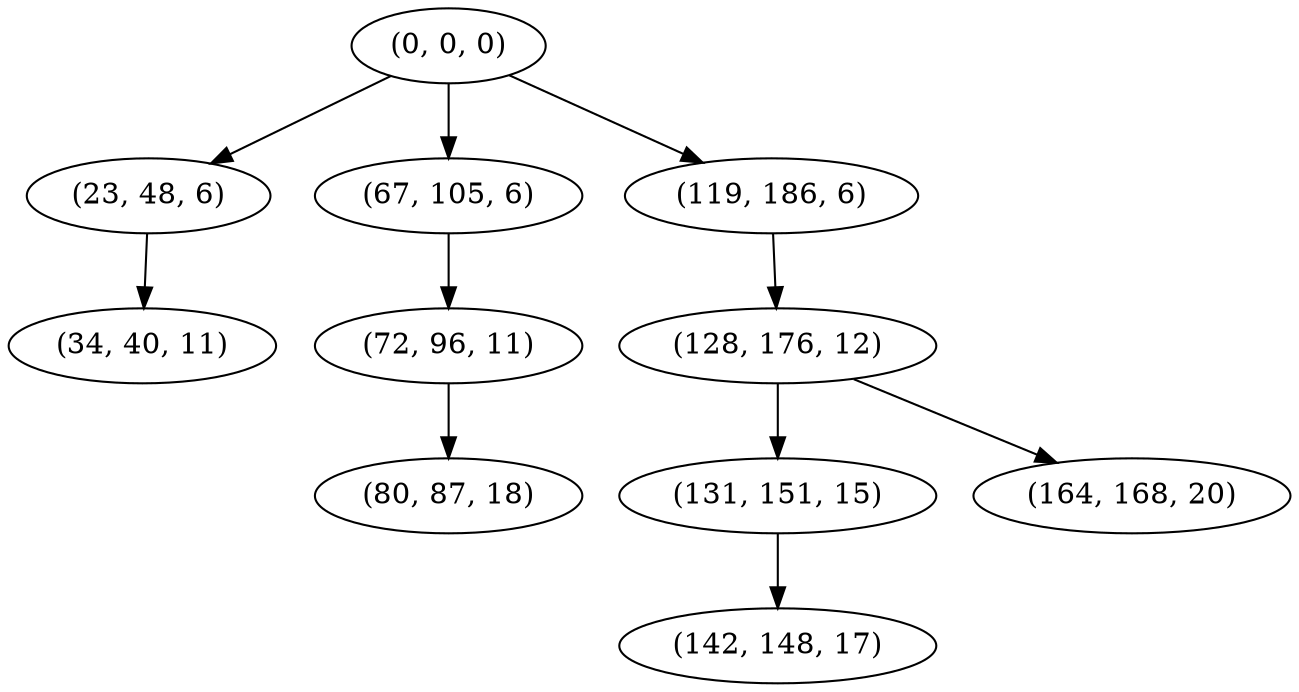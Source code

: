 digraph tree {
    "(0, 0, 0)";
    "(23, 48, 6)";
    "(34, 40, 11)";
    "(67, 105, 6)";
    "(72, 96, 11)";
    "(80, 87, 18)";
    "(119, 186, 6)";
    "(128, 176, 12)";
    "(131, 151, 15)";
    "(142, 148, 17)";
    "(164, 168, 20)";
    "(0, 0, 0)" -> "(23, 48, 6)";
    "(0, 0, 0)" -> "(67, 105, 6)";
    "(0, 0, 0)" -> "(119, 186, 6)";
    "(23, 48, 6)" -> "(34, 40, 11)";
    "(67, 105, 6)" -> "(72, 96, 11)";
    "(72, 96, 11)" -> "(80, 87, 18)";
    "(119, 186, 6)" -> "(128, 176, 12)";
    "(128, 176, 12)" -> "(131, 151, 15)";
    "(128, 176, 12)" -> "(164, 168, 20)";
    "(131, 151, 15)" -> "(142, 148, 17)";
}
